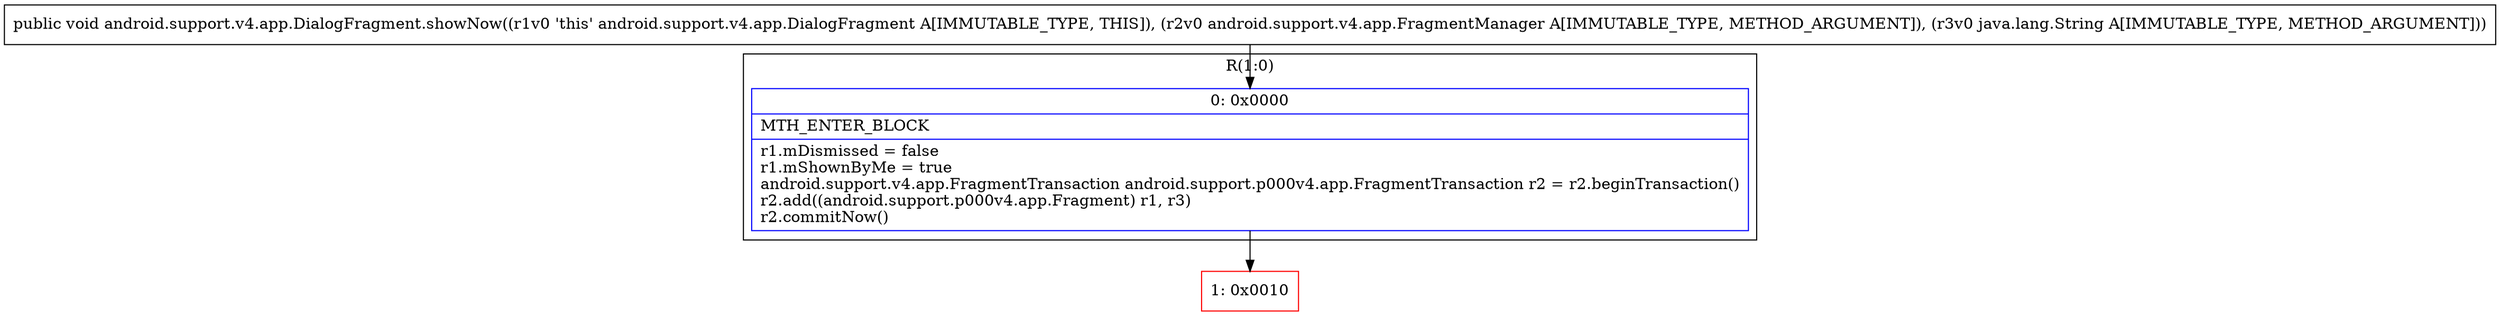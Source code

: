 digraph "CFG forandroid.support.v4.app.DialogFragment.showNow(Landroid\/support\/v4\/app\/FragmentManager;Ljava\/lang\/String;)V" {
subgraph cluster_Region_1370955552 {
label = "R(1:0)";
node [shape=record,color=blue];
Node_0 [shape=record,label="{0\:\ 0x0000|MTH_ENTER_BLOCK\l|r1.mDismissed = false\lr1.mShownByMe = true\landroid.support.v4.app.FragmentTransaction android.support.p000v4.app.FragmentTransaction r2 = r2.beginTransaction()\lr2.add((android.support.p000v4.app.Fragment) r1, r3)\lr2.commitNow()\l}"];
}
Node_1 [shape=record,color=red,label="{1\:\ 0x0010}"];
MethodNode[shape=record,label="{public void android.support.v4.app.DialogFragment.showNow((r1v0 'this' android.support.v4.app.DialogFragment A[IMMUTABLE_TYPE, THIS]), (r2v0 android.support.v4.app.FragmentManager A[IMMUTABLE_TYPE, METHOD_ARGUMENT]), (r3v0 java.lang.String A[IMMUTABLE_TYPE, METHOD_ARGUMENT])) }"];
MethodNode -> Node_0;
Node_0 -> Node_1;
}

